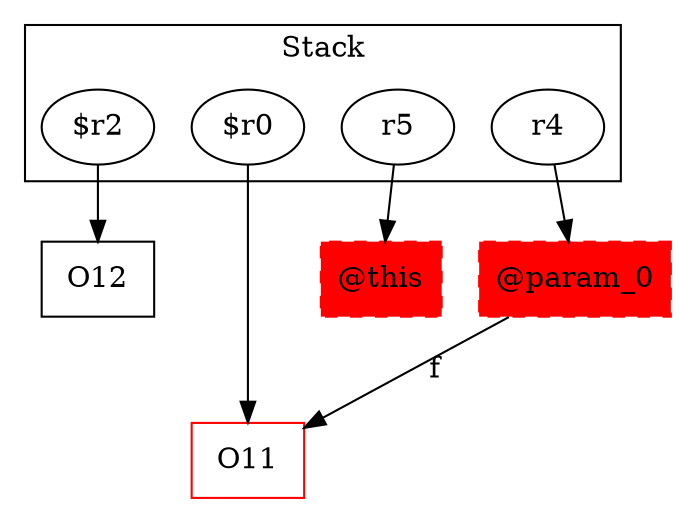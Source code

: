 digraph sample {
  rankDir="LR";
  subgraph cluster_0 {
    label="Stack"
    "$r2"; "$r0"; "r5"; "r4"; 
  }
  "$r2" -> { O12[shape=box]};
  "$r0" -> { O11[shape=box]};
  "r5" -> { "@this"[shape=box]};
  "r4" -> { "@param_0"[shape=box]};
  "@this"[shape=box, style="filled,dashed"];
  "@param_0" -> O11[label="f", weight="0.2"]
  "@param_0"[shape=box, style="filled,dashed"];
  "@this"[color="red"];
  "@param_0"[color="red"];
  O11[color="red"];
}
